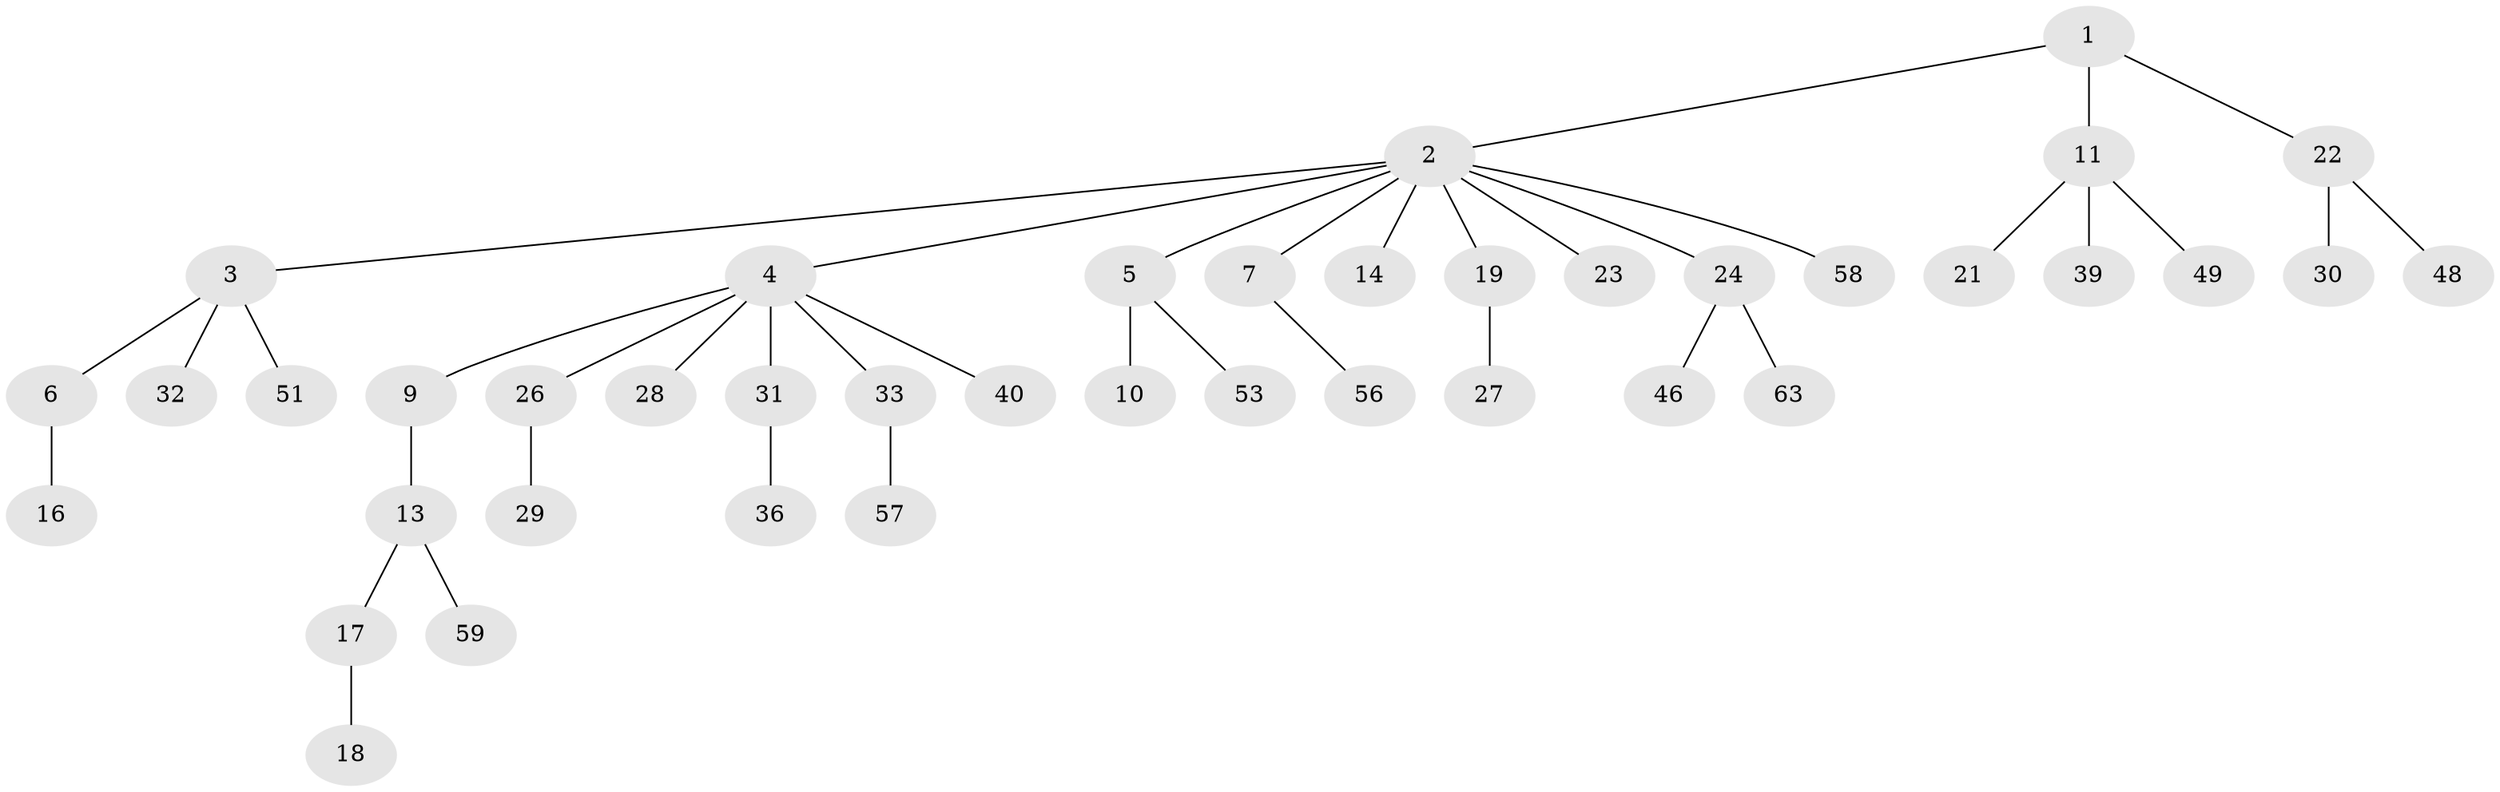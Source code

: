 // original degree distribution, {4: 0.06349206349206349, 9: 0.015873015873015872, 3: 0.14285714285714285, 2: 0.2857142857142857, 6: 0.015873015873015872, 1: 0.47619047619047616}
// Generated by graph-tools (version 1.1) at 2025/11/02/27/25 16:11:27]
// undirected, 41 vertices, 40 edges
graph export_dot {
graph [start="1"]
  node [color=gray90,style=filled];
  1 [super="+61"];
  2 [super="+20"];
  3 [super="+47"];
  4 [super="+8"];
  5 [super="+12"];
  6;
  7 [super="+37"];
  9 [super="+15"];
  10;
  11 [super="+43"];
  13 [super="+52"];
  14;
  16;
  17 [super="+38"];
  18;
  19;
  21;
  22 [super="+25"];
  23 [super="+42"];
  24 [super="+44"];
  26;
  27 [super="+54"];
  28 [super="+45"];
  29 [super="+62"];
  30 [super="+41"];
  31 [super="+34"];
  32;
  33 [super="+35"];
  36 [super="+50"];
  39 [super="+55"];
  40;
  46;
  48;
  49;
  51;
  53;
  56;
  57;
  58;
  59 [super="+60"];
  63;
  1 -- 2;
  1 -- 11;
  1 -- 22;
  2 -- 3;
  2 -- 4;
  2 -- 5;
  2 -- 7;
  2 -- 14;
  2 -- 19;
  2 -- 58;
  2 -- 24;
  2 -- 23;
  3 -- 6;
  3 -- 32;
  3 -- 51;
  4 -- 31;
  4 -- 33;
  4 -- 40;
  4 -- 9;
  4 -- 26;
  4 -- 28;
  5 -- 10;
  5 -- 53;
  6 -- 16;
  7 -- 56;
  9 -- 13;
  11 -- 21;
  11 -- 39;
  11 -- 49;
  13 -- 17;
  13 -- 59;
  17 -- 18;
  19 -- 27;
  22 -- 48;
  22 -- 30;
  24 -- 63;
  24 -- 46;
  26 -- 29;
  31 -- 36;
  33 -- 57;
}
